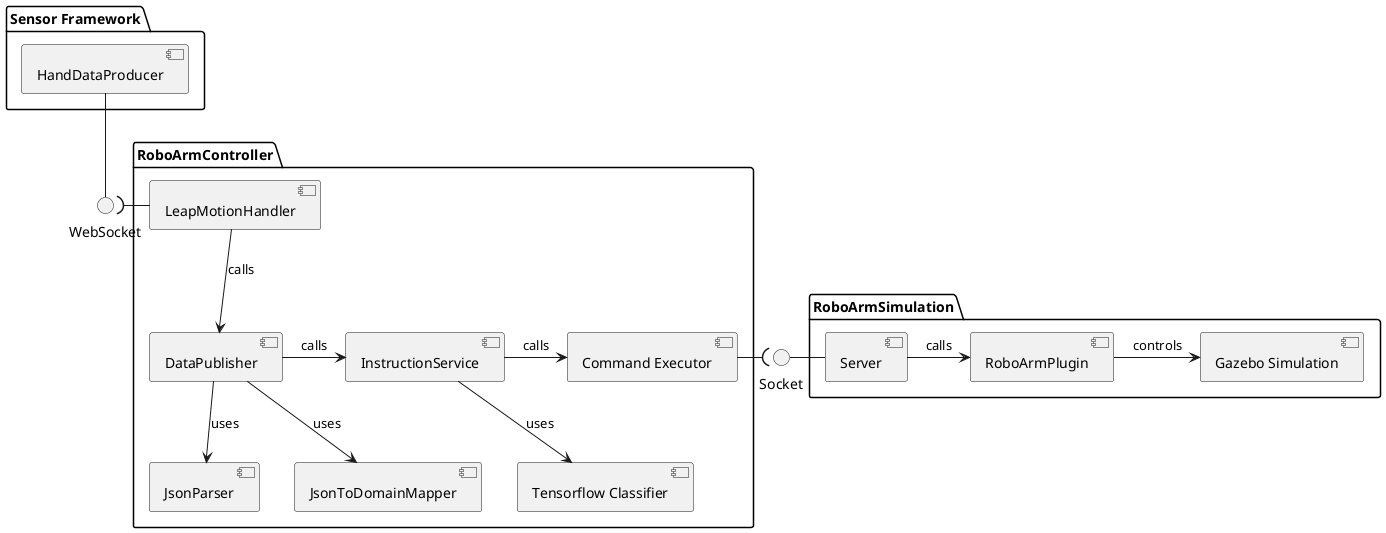 @startuml

package "Sensor Framework" {
    component "HandDataProducer" as HandDataProducer
}

interface "WebSocket" as WebSocketServer
HandDataProducer -- WebSocketServer

package "RoboArmController" {

    component "LeapMotionHandler" as WebSocketClient
    component "DataPublisher" as DataPublisher
    component "JsonParser" as Parser
    component "JsonToDomainMapper" as Mapper
    component "InstructionService" as InstructionService
    component "Tensorflow Classifier" as Classifier
    component "Command Executor" as CommandExecutor

    WebSocketServer )- WebSocketClient
    WebSocketClient --> DataPublisher: calls
    DataPublisher --> Parser: uses
    DataPublisher --> Mapper: uses
    DataPublisher -> InstructionService: calls
    InstructionService --> Classifier: uses
    InstructionService -> CommandExecutor: calls

}

interface "Socket" as SocketServer
CommandExecutor -( SocketServer


package RoboArmSimulation {

    component "Server" as InstructionServer
    component "Gazebo Simulation" as Simulation
    component "RoboArmPlugin" as ControllerPlugin

    InstructionServer -> ControllerPlugin: calls
    ControllerPlugin -> Simulation: controls
    SocketServer - InstructionServer

}

@enduml